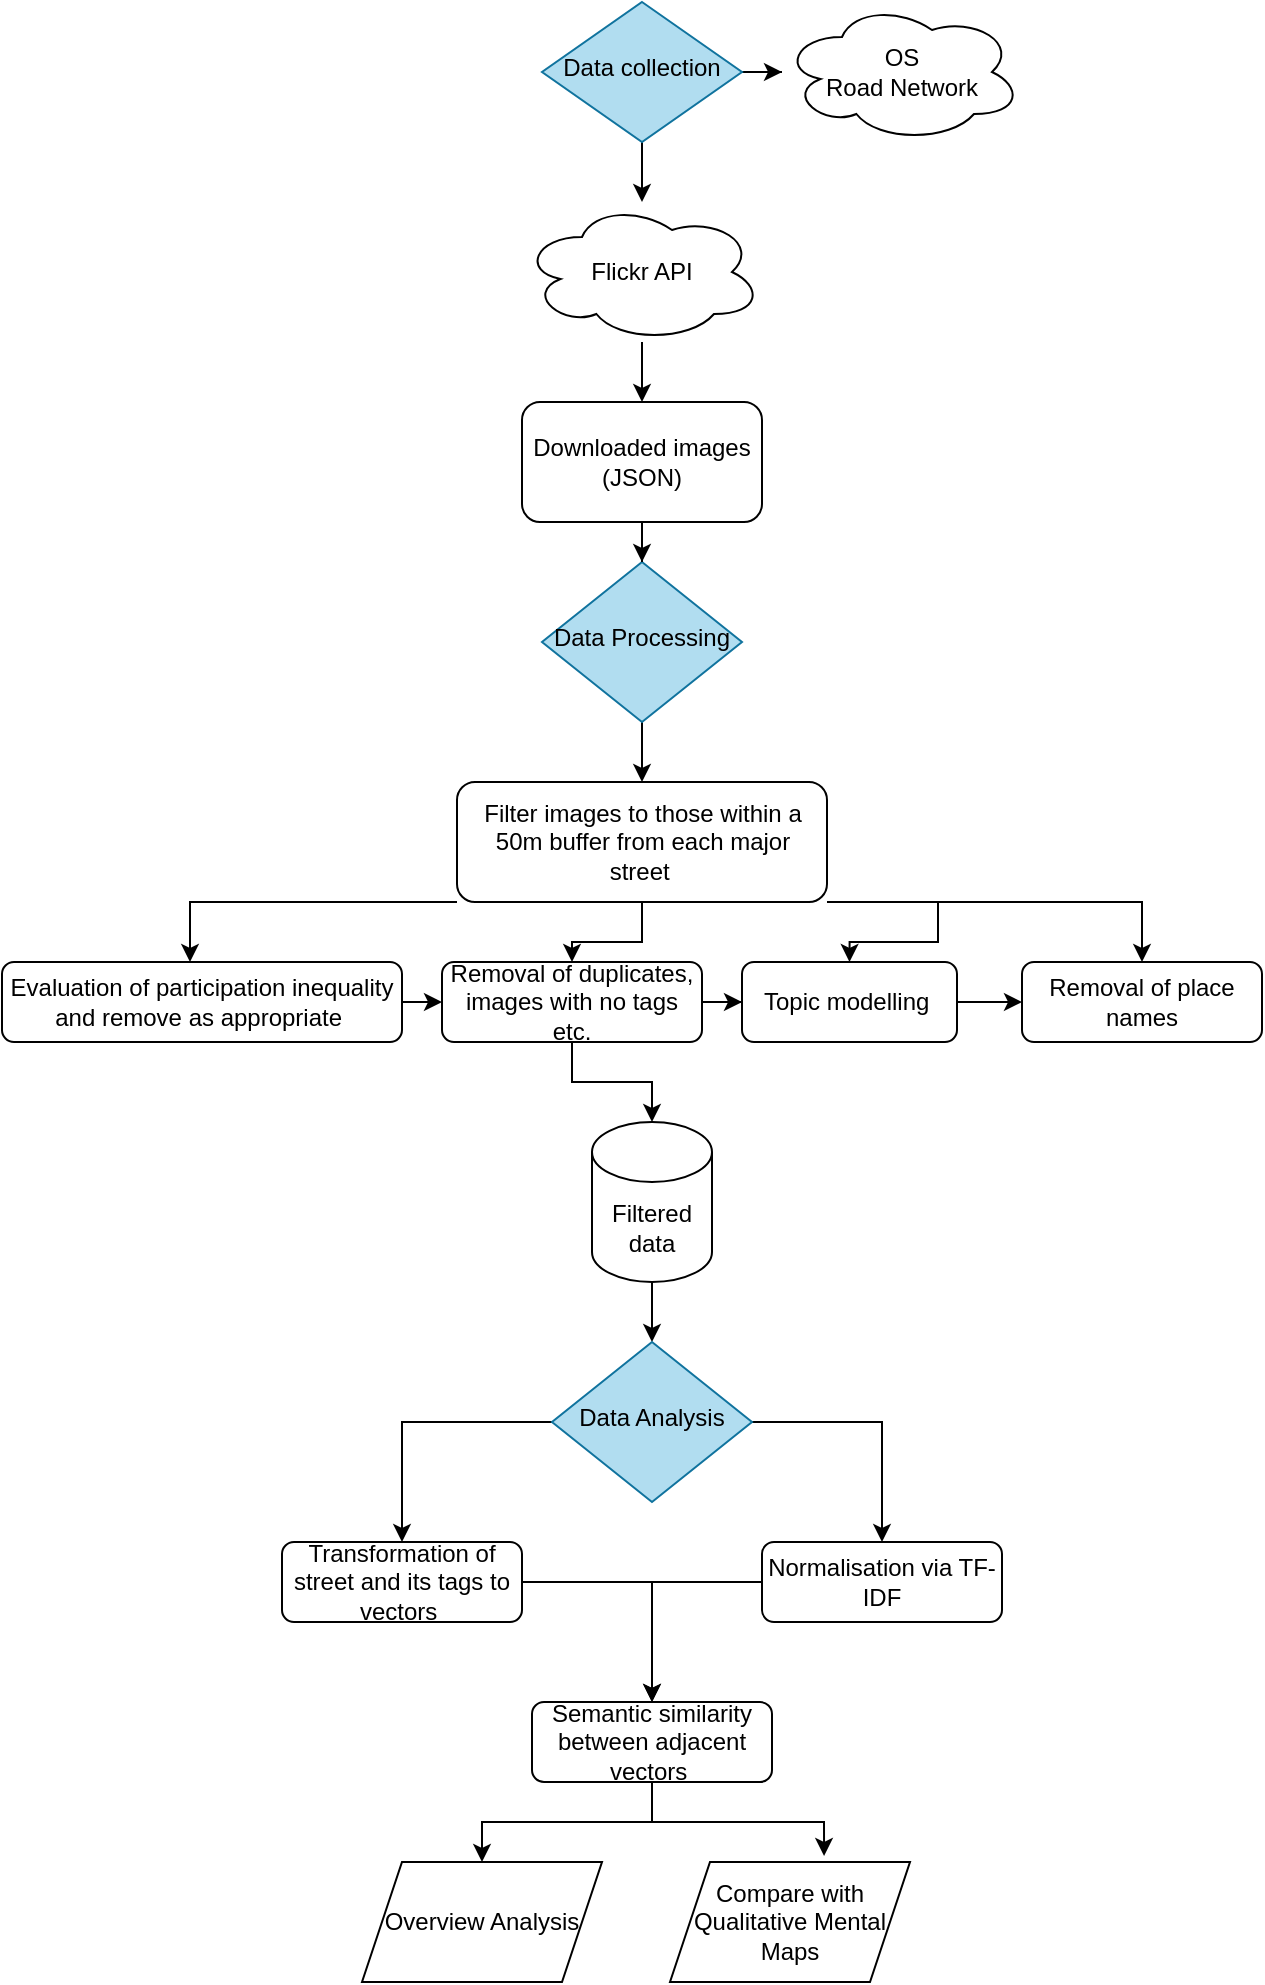 <mxfile version="16.6.6" type="github">
  <diagram id="C5RBs43oDa-KdzZeNtuy" name="Page-1">
    <mxGraphModel dx="1422" dy="794" grid="0" gridSize="10" guides="1" tooltips="1" connect="1" arrows="1" fold="1" page="1" pageScale="1" pageWidth="827" pageHeight="1169" background="#FFFFFF" math="0" shadow="0">
      <root>
        <mxCell id="WIyWlLk6GJQsqaUBKTNV-0" />
        <mxCell id="WIyWlLk6GJQsqaUBKTNV-1" parent="WIyWlLk6GJQsqaUBKTNV-0" />
        <mxCell id="wCRH-mLkfmmBmy6U8lq6-15" style="edgeStyle=orthogonalEdgeStyle;rounded=0;orthogonalLoop=1;jettySize=auto;html=1;exitX=0;exitY=1;exitDx=0;exitDy=0;entryX=0.47;entryY=0;entryDx=0;entryDy=0;entryPerimeter=0;" edge="1" parent="WIyWlLk6GJQsqaUBKTNV-1" source="WIyWlLk6GJQsqaUBKTNV-3" target="WIyWlLk6GJQsqaUBKTNV-7">
          <mxGeometry relative="1" as="geometry">
            <Array as="points">
              <mxPoint x="174" y="500" />
            </Array>
          </mxGeometry>
        </mxCell>
        <mxCell id="wCRH-mLkfmmBmy6U8lq6-16" value="" style="edgeStyle=orthogonalEdgeStyle;rounded=0;orthogonalLoop=1;jettySize=auto;html=1;" edge="1" parent="WIyWlLk6GJQsqaUBKTNV-1" source="WIyWlLk6GJQsqaUBKTNV-3" target="wCRH-mLkfmmBmy6U8lq6-13">
          <mxGeometry relative="1" as="geometry" />
        </mxCell>
        <mxCell id="wCRH-mLkfmmBmy6U8lq6-17" style="edgeStyle=orthogonalEdgeStyle;rounded=0;orthogonalLoop=1;jettySize=auto;html=1;exitX=1;exitY=1;exitDx=0;exitDy=0;entryX=0.5;entryY=0;entryDx=0;entryDy=0;" edge="1" parent="WIyWlLk6GJQsqaUBKTNV-1" source="WIyWlLk6GJQsqaUBKTNV-3" target="wCRH-mLkfmmBmy6U8lq6-14">
          <mxGeometry relative="1" as="geometry">
            <Array as="points">
              <mxPoint x="548" y="500" />
              <mxPoint x="548" y="520" />
            </Array>
          </mxGeometry>
        </mxCell>
        <mxCell id="wCRH-mLkfmmBmy6U8lq6-19" style="edgeStyle=orthogonalEdgeStyle;rounded=0;orthogonalLoop=1;jettySize=auto;html=1;exitX=1;exitY=1;exitDx=0;exitDy=0;entryX=0.5;entryY=0;entryDx=0;entryDy=0;" edge="1" parent="WIyWlLk6GJQsqaUBKTNV-1" source="WIyWlLk6GJQsqaUBKTNV-3" target="wCRH-mLkfmmBmy6U8lq6-18">
          <mxGeometry relative="1" as="geometry">
            <Array as="points">
              <mxPoint x="650" y="500" />
            </Array>
          </mxGeometry>
        </mxCell>
        <mxCell id="WIyWlLk6GJQsqaUBKTNV-3" value="Filter images to those within a 50m buffer from each major street&amp;nbsp;" style="rounded=1;whiteSpace=wrap;html=1;fontSize=12;glass=0;strokeWidth=1;shadow=0;" parent="WIyWlLk6GJQsqaUBKTNV-1" vertex="1">
          <mxGeometry x="307.5" y="440" width="185" height="60" as="geometry" />
        </mxCell>
        <mxCell id="wCRH-mLkfmmBmy6U8lq6-11" value="" style="edgeStyle=orthogonalEdgeStyle;rounded=0;orthogonalLoop=1;jettySize=auto;html=1;" edge="1" parent="WIyWlLk6GJQsqaUBKTNV-1" source="WIyWlLk6GJQsqaUBKTNV-6" target="WIyWlLk6GJQsqaUBKTNV-3">
          <mxGeometry relative="1" as="geometry" />
        </mxCell>
        <mxCell id="WIyWlLk6GJQsqaUBKTNV-6" value="Data Processing" style="rhombus;whiteSpace=wrap;html=1;shadow=0;fontFamily=Helvetica;fontSize=12;align=center;strokeWidth=1;spacing=6;spacingTop=-4;fillColor=#b1ddf0;strokeColor=#10739e;" parent="WIyWlLk6GJQsqaUBKTNV-1" vertex="1">
          <mxGeometry x="350" y="330" width="100" height="80" as="geometry" />
        </mxCell>
        <mxCell id="wCRH-mLkfmmBmy6U8lq6-22" style="edgeStyle=orthogonalEdgeStyle;rounded=0;orthogonalLoop=1;jettySize=auto;html=1;exitX=1;exitY=0.5;exitDx=0;exitDy=0;entryX=0;entryY=0.5;entryDx=0;entryDy=0;" edge="1" parent="WIyWlLk6GJQsqaUBKTNV-1" source="WIyWlLk6GJQsqaUBKTNV-7" target="wCRH-mLkfmmBmy6U8lq6-13">
          <mxGeometry relative="1" as="geometry" />
        </mxCell>
        <mxCell id="WIyWlLk6GJQsqaUBKTNV-7" value="Evaluation of participation inequality and remove as appropriate&amp;nbsp;" style="rounded=1;whiteSpace=wrap;html=1;fontSize=12;glass=0;strokeWidth=1;shadow=0;" parent="WIyWlLk6GJQsqaUBKTNV-1" vertex="1">
          <mxGeometry x="80" y="530" width="200" height="40" as="geometry" />
        </mxCell>
        <mxCell id="wCRH-mLkfmmBmy6U8lq6-32" style="edgeStyle=orthogonalEdgeStyle;rounded=0;orthogonalLoop=1;jettySize=auto;html=1;exitX=1;exitY=0.5;exitDx=0;exitDy=0;entryX=0.5;entryY=0;entryDx=0;entryDy=0;" edge="1" parent="WIyWlLk6GJQsqaUBKTNV-1" source="WIyWlLk6GJQsqaUBKTNV-11" target="wCRH-mLkfmmBmy6U8lq6-29">
          <mxGeometry relative="1" as="geometry" />
        </mxCell>
        <mxCell id="WIyWlLk6GJQsqaUBKTNV-11" value="Transformation of street and its tags to vectors&amp;nbsp;" style="rounded=1;whiteSpace=wrap;html=1;fontSize=12;glass=0;strokeWidth=1;shadow=0;" parent="WIyWlLk6GJQsqaUBKTNV-1" vertex="1">
          <mxGeometry x="220" y="820" width="120" height="40" as="geometry" />
        </mxCell>
        <mxCell id="wCRH-mLkfmmBmy6U8lq6-30" value="" style="edgeStyle=orthogonalEdgeStyle;rounded=0;orthogonalLoop=1;jettySize=auto;html=1;" edge="1" parent="WIyWlLk6GJQsqaUBKTNV-1" source="WIyWlLk6GJQsqaUBKTNV-12" target="wCRH-mLkfmmBmy6U8lq6-29">
          <mxGeometry relative="1" as="geometry">
            <Array as="points">
              <mxPoint x="405" y="840" />
            </Array>
          </mxGeometry>
        </mxCell>
        <mxCell id="WIyWlLk6GJQsqaUBKTNV-12" value="Normalisation via TF-IDF" style="rounded=1;whiteSpace=wrap;html=1;fontSize=12;glass=0;strokeWidth=1;shadow=0;" parent="WIyWlLk6GJQsqaUBKTNV-1" vertex="1">
          <mxGeometry x="460" y="820" width="120" height="40" as="geometry" />
        </mxCell>
        <mxCell id="wCRH-mLkfmmBmy6U8lq6-2" value="" style="edgeStyle=orthogonalEdgeStyle;rounded=0;orthogonalLoop=1;jettySize=auto;html=1;" edge="1" parent="WIyWlLk6GJQsqaUBKTNV-1" source="wCRH-mLkfmmBmy6U8lq6-0" target="wCRH-mLkfmmBmy6U8lq6-1">
          <mxGeometry relative="1" as="geometry" />
        </mxCell>
        <mxCell id="wCRH-mLkfmmBmy6U8lq6-0" value="Flickr API" style="ellipse;shape=cloud;whiteSpace=wrap;html=1;" vertex="1" parent="WIyWlLk6GJQsqaUBKTNV-1">
          <mxGeometry x="340" y="150" width="120" height="70" as="geometry" />
        </mxCell>
        <mxCell id="wCRH-mLkfmmBmy6U8lq6-10" value="" style="edgeStyle=orthogonalEdgeStyle;rounded=0;orthogonalLoop=1;jettySize=auto;html=1;" edge="1" parent="WIyWlLk6GJQsqaUBKTNV-1" source="wCRH-mLkfmmBmy6U8lq6-1" target="WIyWlLk6GJQsqaUBKTNV-6">
          <mxGeometry relative="1" as="geometry" />
        </mxCell>
        <mxCell id="wCRH-mLkfmmBmy6U8lq6-1" value="Downloaded images&lt;br&gt;(JSON)" style="rounded=1;whiteSpace=wrap;html=1;" vertex="1" parent="WIyWlLk6GJQsqaUBKTNV-1">
          <mxGeometry x="340" y="250" width="120" height="60" as="geometry" />
        </mxCell>
        <mxCell id="wCRH-mLkfmmBmy6U8lq6-6" value="" style="edgeStyle=orthogonalEdgeStyle;rounded=0;orthogonalLoop=1;jettySize=auto;html=1;" edge="1" parent="WIyWlLk6GJQsqaUBKTNV-1" source="wCRH-mLkfmmBmy6U8lq6-5" target="wCRH-mLkfmmBmy6U8lq6-0">
          <mxGeometry relative="1" as="geometry" />
        </mxCell>
        <mxCell id="wCRH-mLkfmmBmy6U8lq6-9" value="" style="edgeStyle=orthogonalEdgeStyle;rounded=0;orthogonalLoop=1;jettySize=auto;html=1;" edge="1" parent="WIyWlLk6GJQsqaUBKTNV-1" source="wCRH-mLkfmmBmy6U8lq6-5" target="wCRH-mLkfmmBmy6U8lq6-8">
          <mxGeometry relative="1" as="geometry" />
        </mxCell>
        <mxCell id="wCRH-mLkfmmBmy6U8lq6-5" value="Data collection" style="rhombus;whiteSpace=wrap;html=1;shadow=0;fontFamily=Helvetica;fontSize=12;align=center;strokeWidth=1;spacing=6;spacingTop=-4;fillColor=#b1ddf0;strokeColor=#10739e;" vertex="1" parent="WIyWlLk6GJQsqaUBKTNV-1">
          <mxGeometry x="350" y="50" width="100" height="70" as="geometry" />
        </mxCell>
        <mxCell id="wCRH-mLkfmmBmy6U8lq6-8" value="OS&lt;br&gt;Road Network" style="ellipse;shape=cloud;whiteSpace=wrap;html=1;" vertex="1" parent="WIyWlLk6GJQsqaUBKTNV-1">
          <mxGeometry x="470" y="50" width="120" height="70" as="geometry" />
        </mxCell>
        <mxCell id="wCRH-mLkfmmBmy6U8lq6-21" style="edgeStyle=orthogonalEdgeStyle;rounded=0;orthogonalLoop=1;jettySize=auto;html=1;exitX=0.5;exitY=1;exitDx=0;exitDy=0;entryX=0.5;entryY=0;entryDx=0;entryDy=0;entryPerimeter=0;" edge="1" parent="WIyWlLk6GJQsqaUBKTNV-1" source="wCRH-mLkfmmBmy6U8lq6-13" target="wCRH-mLkfmmBmy6U8lq6-20">
          <mxGeometry relative="1" as="geometry" />
        </mxCell>
        <mxCell id="wCRH-mLkfmmBmy6U8lq6-23" value="" style="edgeStyle=orthogonalEdgeStyle;rounded=0;orthogonalLoop=1;jettySize=auto;html=1;" edge="1" parent="WIyWlLk6GJQsqaUBKTNV-1" source="wCRH-mLkfmmBmy6U8lq6-13" target="wCRH-mLkfmmBmy6U8lq6-14">
          <mxGeometry relative="1" as="geometry" />
        </mxCell>
        <mxCell id="wCRH-mLkfmmBmy6U8lq6-13" value="Removal of duplicates, images with no tags etc." style="rounded=1;whiteSpace=wrap;html=1;fontSize=12;glass=0;strokeWidth=1;shadow=0;" vertex="1" parent="WIyWlLk6GJQsqaUBKTNV-1">
          <mxGeometry x="300" y="530" width="130" height="40" as="geometry" />
        </mxCell>
        <mxCell id="wCRH-mLkfmmBmy6U8lq6-24" value="" style="edgeStyle=orthogonalEdgeStyle;rounded=0;orthogonalLoop=1;jettySize=auto;html=1;" edge="1" parent="WIyWlLk6GJQsqaUBKTNV-1" source="wCRH-mLkfmmBmy6U8lq6-14" target="wCRH-mLkfmmBmy6U8lq6-18">
          <mxGeometry relative="1" as="geometry" />
        </mxCell>
        <mxCell id="wCRH-mLkfmmBmy6U8lq6-14" value="Topic modelling&amp;nbsp;" style="rounded=1;whiteSpace=wrap;html=1;fontSize=12;glass=0;strokeWidth=1;shadow=0;" vertex="1" parent="WIyWlLk6GJQsqaUBKTNV-1">
          <mxGeometry x="450" y="530" width="107.5" height="40" as="geometry" />
        </mxCell>
        <mxCell id="wCRH-mLkfmmBmy6U8lq6-18" value="Removal of place names" style="rounded=1;whiteSpace=wrap;html=1;fontSize=12;glass=0;strokeWidth=1;shadow=0;" vertex="1" parent="WIyWlLk6GJQsqaUBKTNV-1">
          <mxGeometry x="590" y="530" width="120" height="40" as="geometry" />
        </mxCell>
        <mxCell id="wCRH-mLkfmmBmy6U8lq6-26" value="" style="edgeStyle=orthogonalEdgeStyle;rounded=0;orthogonalLoop=1;jettySize=auto;html=1;" edge="1" parent="WIyWlLk6GJQsqaUBKTNV-1" source="wCRH-mLkfmmBmy6U8lq6-20" target="wCRH-mLkfmmBmy6U8lq6-25">
          <mxGeometry relative="1" as="geometry" />
        </mxCell>
        <mxCell id="wCRH-mLkfmmBmy6U8lq6-20" value="Filtered data" style="shape=cylinder3;whiteSpace=wrap;html=1;boundedLbl=1;backgroundOutline=1;size=15;shadow=0;fillColor=default;gradientColor=none;" vertex="1" parent="WIyWlLk6GJQsqaUBKTNV-1">
          <mxGeometry x="375" y="610" width="60" height="80" as="geometry" />
        </mxCell>
        <mxCell id="wCRH-mLkfmmBmy6U8lq6-27" value="" style="edgeStyle=orthogonalEdgeStyle;rounded=0;orthogonalLoop=1;jettySize=auto;html=1;" edge="1" parent="WIyWlLk6GJQsqaUBKTNV-1" source="wCRH-mLkfmmBmy6U8lq6-25" target="WIyWlLk6GJQsqaUBKTNV-11">
          <mxGeometry relative="1" as="geometry" />
        </mxCell>
        <mxCell id="wCRH-mLkfmmBmy6U8lq6-31" style="edgeStyle=orthogonalEdgeStyle;rounded=0;orthogonalLoop=1;jettySize=auto;html=1;exitX=1;exitY=0.5;exitDx=0;exitDy=0;entryX=0.5;entryY=0;entryDx=0;entryDy=0;" edge="1" parent="WIyWlLk6GJQsqaUBKTNV-1" source="wCRH-mLkfmmBmy6U8lq6-25" target="WIyWlLk6GJQsqaUBKTNV-12">
          <mxGeometry relative="1" as="geometry" />
        </mxCell>
        <mxCell id="wCRH-mLkfmmBmy6U8lq6-25" value="Data Analysis" style="rhombus;whiteSpace=wrap;html=1;shadow=0;fontFamily=Helvetica;fontSize=12;align=center;strokeWidth=1;spacing=6;spacingTop=-4;fillColor=#b1ddf0;strokeColor=#10739e;" vertex="1" parent="WIyWlLk6GJQsqaUBKTNV-1">
          <mxGeometry x="355" y="720" width="100" height="80" as="geometry" />
        </mxCell>
        <mxCell id="wCRH-mLkfmmBmy6U8lq6-33" style="edgeStyle=orthogonalEdgeStyle;rounded=0;orthogonalLoop=1;jettySize=auto;html=1;exitX=0.5;exitY=1;exitDx=0;exitDy=0;entryX=0.5;entryY=0;entryDx=0;entryDy=0;" edge="1" parent="WIyWlLk6GJQsqaUBKTNV-1" source="wCRH-mLkfmmBmy6U8lq6-29" target="wCRH-mLkfmmBmy6U8lq6-35">
          <mxGeometry relative="1" as="geometry">
            <mxPoint x="330" y="970" as="targetPoint" />
          </mxGeometry>
        </mxCell>
        <mxCell id="wCRH-mLkfmmBmy6U8lq6-37" style="edgeStyle=orthogonalEdgeStyle;rounded=0;orthogonalLoop=1;jettySize=auto;html=1;exitX=0.5;exitY=1;exitDx=0;exitDy=0;entryX=0.642;entryY=-0.05;entryDx=0;entryDy=0;entryPerimeter=0;" edge="1" parent="WIyWlLk6GJQsqaUBKTNV-1" source="wCRH-mLkfmmBmy6U8lq6-29" target="wCRH-mLkfmmBmy6U8lq6-36">
          <mxGeometry relative="1" as="geometry">
            <Array as="points">
              <mxPoint x="405" y="960" />
              <mxPoint x="491" y="960" />
            </Array>
          </mxGeometry>
        </mxCell>
        <mxCell id="wCRH-mLkfmmBmy6U8lq6-29" value="Semantic similarity between adjacent vectors&amp;nbsp;" style="rounded=1;whiteSpace=wrap;html=1;fontSize=12;glass=0;strokeWidth=1;shadow=0;" vertex="1" parent="WIyWlLk6GJQsqaUBKTNV-1">
          <mxGeometry x="345" y="900" width="120" height="40" as="geometry" />
        </mxCell>
        <mxCell id="wCRH-mLkfmmBmy6U8lq6-35" value="Overview Analysis" style="shape=parallelogram;perimeter=parallelogramPerimeter;whiteSpace=wrap;html=1;fixedSize=1;shadow=0;fillColor=default;gradientColor=none;" vertex="1" parent="WIyWlLk6GJQsqaUBKTNV-1">
          <mxGeometry x="260" y="980" width="120" height="60" as="geometry" />
        </mxCell>
        <mxCell id="wCRH-mLkfmmBmy6U8lq6-36" value="Compare with Qualitative Mental Maps" style="shape=parallelogram;perimeter=parallelogramPerimeter;whiteSpace=wrap;html=1;fixedSize=1;shadow=0;fillColor=default;gradientColor=none;" vertex="1" parent="WIyWlLk6GJQsqaUBKTNV-1">
          <mxGeometry x="414" y="980" width="120" height="60" as="geometry" />
        </mxCell>
      </root>
    </mxGraphModel>
  </diagram>
</mxfile>
